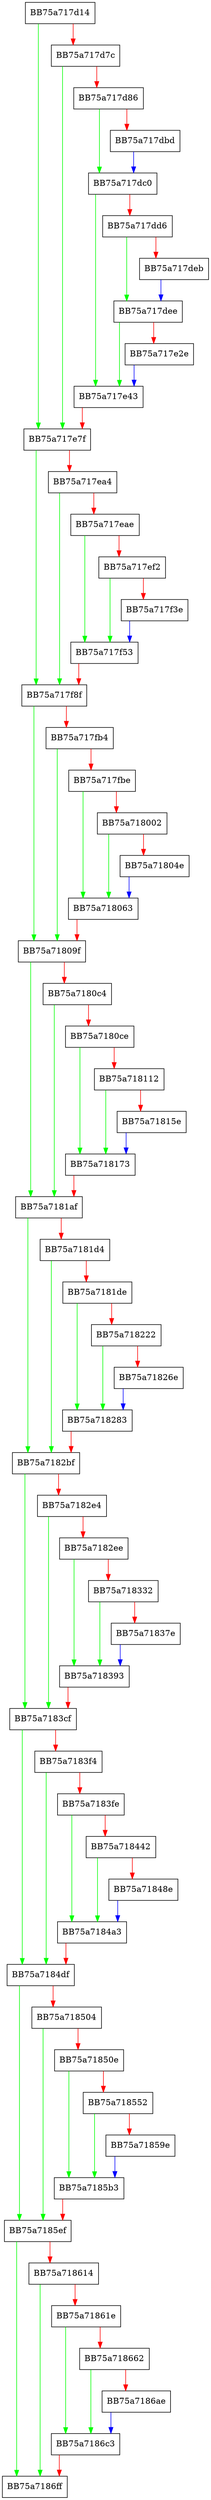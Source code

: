 digraph log_statistics {
  node [shape="box"];
  graph [splines=ortho];
  BB75a717d14 -> BB75a717e7f [color="green"];
  BB75a717d14 -> BB75a717d7c [color="red"];
  BB75a717d7c -> BB75a717e7f [color="green"];
  BB75a717d7c -> BB75a717d86 [color="red"];
  BB75a717d86 -> BB75a717dc0 [color="green"];
  BB75a717d86 -> BB75a717dbd [color="red"];
  BB75a717dbd -> BB75a717dc0 [color="blue"];
  BB75a717dc0 -> BB75a717e43 [color="green"];
  BB75a717dc0 -> BB75a717dd6 [color="red"];
  BB75a717dd6 -> BB75a717dee [color="green"];
  BB75a717dd6 -> BB75a717deb [color="red"];
  BB75a717deb -> BB75a717dee [color="blue"];
  BB75a717dee -> BB75a717e43 [color="green"];
  BB75a717dee -> BB75a717e2e [color="red"];
  BB75a717e2e -> BB75a717e43 [color="blue"];
  BB75a717e43 -> BB75a717e7f [color="red"];
  BB75a717e7f -> BB75a717f8f [color="green"];
  BB75a717e7f -> BB75a717ea4 [color="red"];
  BB75a717ea4 -> BB75a717f8f [color="green"];
  BB75a717ea4 -> BB75a717eae [color="red"];
  BB75a717eae -> BB75a717f53 [color="green"];
  BB75a717eae -> BB75a717ef2 [color="red"];
  BB75a717ef2 -> BB75a717f53 [color="green"];
  BB75a717ef2 -> BB75a717f3e [color="red"];
  BB75a717f3e -> BB75a717f53 [color="blue"];
  BB75a717f53 -> BB75a717f8f [color="red"];
  BB75a717f8f -> BB75a71809f [color="green"];
  BB75a717f8f -> BB75a717fb4 [color="red"];
  BB75a717fb4 -> BB75a71809f [color="green"];
  BB75a717fb4 -> BB75a717fbe [color="red"];
  BB75a717fbe -> BB75a718063 [color="green"];
  BB75a717fbe -> BB75a718002 [color="red"];
  BB75a718002 -> BB75a718063 [color="green"];
  BB75a718002 -> BB75a71804e [color="red"];
  BB75a71804e -> BB75a718063 [color="blue"];
  BB75a718063 -> BB75a71809f [color="red"];
  BB75a71809f -> BB75a7181af [color="green"];
  BB75a71809f -> BB75a7180c4 [color="red"];
  BB75a7180c4 -> BB75a7181af [color="green"];
  BB75a7180c4 -> BB75a7180ce [color="red"];
  BB75a7180ce -> BB75a718173 [color="green"];
  BB75a7180ce -> BB75a718112 [color="red"];
  BB75a718112 -> BB75a718173 [color="green"];
  BB75a718112 -> BB75a71815e [color="red"];
  BB75a71815e -> BB75a718173 [color="blue"];
  BB75a718173 -> BB75a7181af [color="red"];
  BB75a7181af -> BB75a7182bf [color="green"];
  BB75a7181af -> BB75a7181d4 [color="red"];
  BB75a7181d4 -> BB75a7182bf [color="green"];
  BB75a7181d4 -> BB75a7181de [color="red"];
  BB75a7181de -> BB75a718283 [color="green"];
  BB75a7181de -> BB75a718222 [color="red"];
  BB75a718222 -> BB75a718283 [color="green"];
  BB75a718222 -> BB75a71826e [color="red"];
  BB75a71826e -> BB75a718283 [color="blue"];
  BB75a718283 -> BB75a7182bf [color="red"];
  BB75a7182bf -> BB75a7183cf [color="green"];
  BB75a7182bf -> BB75a7182e4 [color="red"];
  BB75a7182e4 -> BB75a7183cf [color="green"];
  BB75a7182e4 -> BB75a7182ee [color="red"];
  BB75a7182ee -> BB75a718393 [color="green"];
  BB75a7182ee -> BB75a718332 [color="red"];
  BB75a718332 -> BB75a718393 [color="green"];
  BB75a718332 -> BB75a71837e [color="red"];
  BB75a71837e -> BB75a718393 [color="blue"];
  BB75a718393 -> BB75a7183cf [color="red"];
  BB75a7183cf -> BB75a7184df [color="green"];
  BB75a7183cf -> BB75a7183f4 [color="red"];
  BB75a7183f4 -> BB75a7184df [color="green"];
  BB75a7183f4 -> BB75a7183fe [color="red"];
  BB75a7183fe -> BB75a7184a3 [color="green"];
  BB75a7183fe -> BB75a718442 [color="red"];
  BB75a718442 -> BB75a7184a3 [color="green"];
  BB75a718442 -> BB75a71848e [color="red"];
  BB75a71848e -> BB75a7184a3 [color="blue"];
  BB75a7184a3 -> BB75a7184df [color="red"];
  BB75a7184df -> BB75a7185ef [color="green"];
  BB75a7184df -> BB75a718504 [color="red"];
  BB75a718504 -> BB75a7185ef [color="green"];
  BB75a718504 -> BB75a71850e [color="red"];
  BB75a71850e -> BB75a7185b3 [color="green"];
  BB75a71850e -> BB75a718552 [color="red"];
  BB75a718552 -> BB75a7185b3 [color="green"];
  BB75a718552 -> BB75a71859e [color="red"];
  BB75a71859e -> BB75a7185b3 [color="blue"];
  BB75a7185b3 -> BB75a7185ef [color="red"];
  BB75a7185ef -> BB75a7186ff [color="green"];
  BB75a7185ef -> BB75a718614 [color="red"];
  BB75a718614 -> BB75a7186ff [color="green"];
  BB75a718614 -> BB75a71861e [color="red"];
  BB75a71861e -> BB75a7186c3 [color="green"];
  BB75a71861e -> BB75a718662 [color="red"];
  BB75a718662 -> BB75a7186c3 [color="green"];
  BB75a718662 -> BB75a7186ae [color="red"];
  BB75a7186ae -> BB75a7186c3 [color="blue"];
  BB75a7186c3 -> BB75a7186ff [color="red"];
}